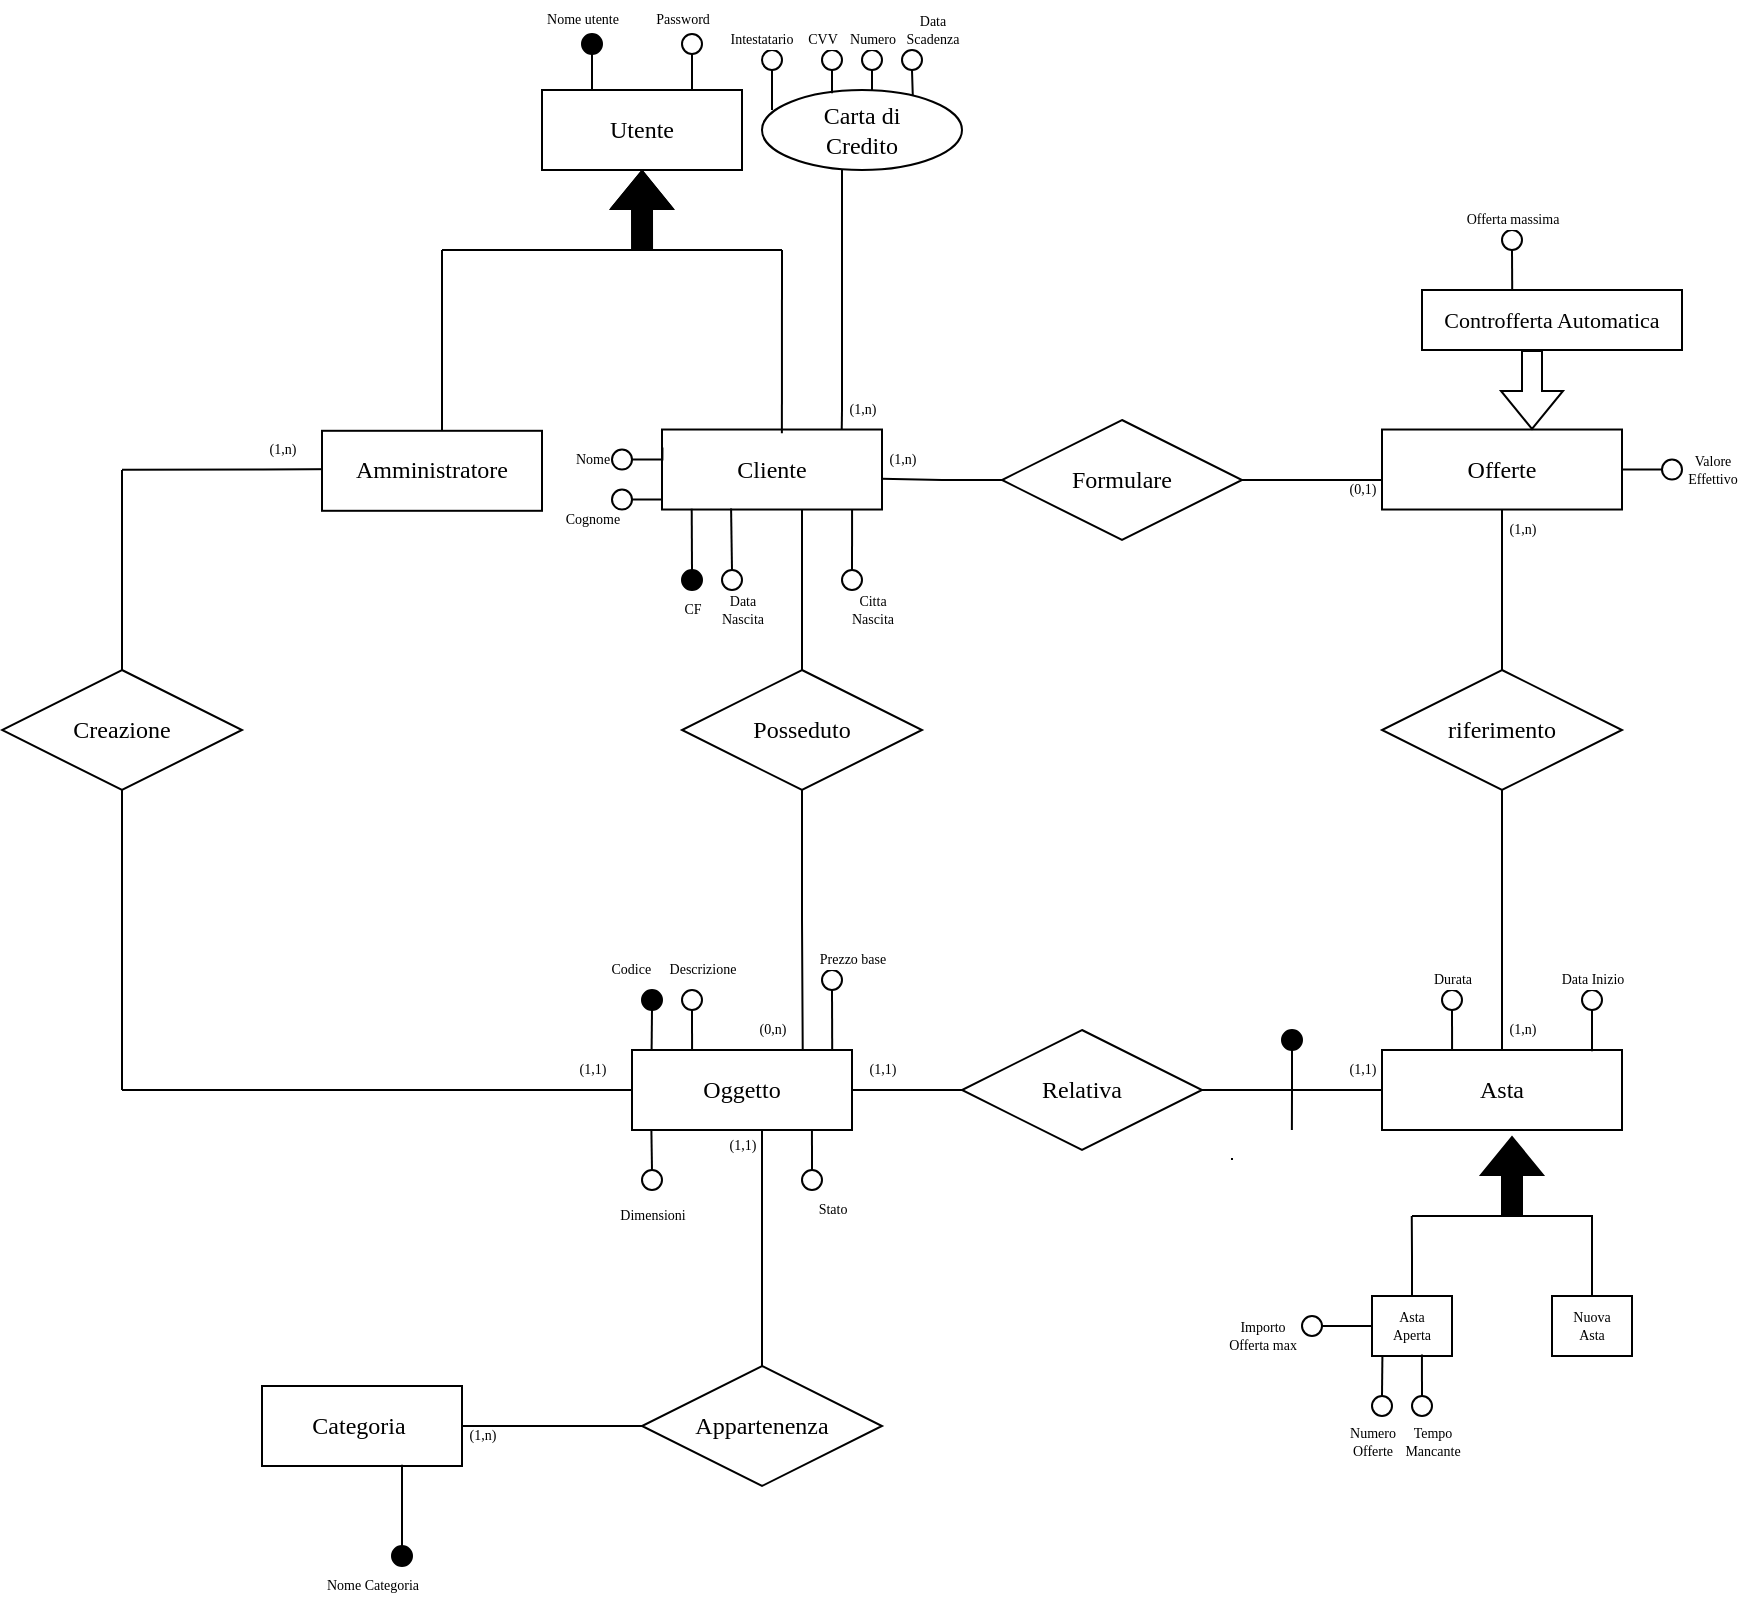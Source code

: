 <mxfile version="27.0.5">
  <diagram name="Pagina-1" id="nsfDxvCUKsriRhA3tgKR">
    <mxGraphModel dx="1215" dy="200" grid="1" gridSize="10" guides="1" tooltips="1" connect="1" arrows="1" fold="1" page="1" pageScale="1" pageWidth="827" pageHeight="1169" math="0" shadow="0">
      <root>
        <mxCell id="0" />
        <mxCell id="1" parent="0" />
        <mxCell id="lGzkBSGwy-ZSneuleJNB-13" value="&lt;font&gt;Cliente&lt;/font&gt;" style="whiteSpace=wrap;html=1;align=center;fontFamily=Times New Roman;" vertex="1" parent="1">
          <mxGeometry x="-490" y="369.76" width="110" height="40" as="geometry" />
        </mxCell>
        <mxCell id="lGzkBSGwy-ZSneuleJNB-26" style="edgeStyle=none;shape=connector;rounded=0;orthogonalLoop=1;jettySize=auto;html=1;strokeColor=default;align=center;verticalAlign=middle;fontFamily=Times New Roman;fontSize=11;fontColor=default;labelBackgroundColor=default;startFill=0;endArrow=none;" edge="1" parent="1">
          <mxGeometry relative="1" as="geometry">
            <mxPoint x="-600" y="280" as="targetPoint" />
            <mxPoint x="-600" y="370" as="sourcePoint" />
          </mxGeometry>
        </mxCell>
        <mxCell id="lGzkBSGwy-ZSneuleJNB-109" style="edgeStyle=orthogonalEdgeStyle;shape=connector;rounded=0;orthogonalLoop=1;jettySize=auto;html=1;exitX=0;exitY=0.5;exitDx=0;exitDy=0;strokeColor=default;align=center;verticalAlign=middle;fontFamily=Times New Roman;fontSize=11;fontColor=default;labelBackgroundColor=default;startFill=0;endArrow=none;" edge="1" parent="1">
          <mxGeometry relative="1" as="geometry">
            <mxPoint x="-760" y="389.92" as="targetPoint" />
            <mxPoint x="-620" y="389.32" as="sourcePoint" />
          </mxGeometry>
        </mxCell>
        <mxCell id="lGzkBSGwy-ZSneuleJNB-14" value="Amministratore" style="whiteSpace=wrap;html=1;align=center;fontFamily=Times New Roman;" vertex="1" parent="1">
          <mxGeometry x="-660" y="370.4" width="110" height="40" as="geometry" />
        </mxCell>
        <mxCell id="lGzkBSGwy-ZSneuleJNB-15" value="&lt;font&gt;Utente&lt;/font&gt;" style="whiteSpace=wrap;html=1;align=center;fontFamily=Times New Roman;" vertex="1" parent="1">
          <mxGeometry x="-550" y="200" width="100" height="40" as="geometry" />
        </mxCell>
        <mxCell id="lGzkBSGwy-ZSneuleJNB-198" style="edgeStyle=orthogonalEdgeStyle;shape=connector;rounded=0;orthogonalLoop=1;jettySize=auto;html=1;exitX=0.5;exitY=1;exitDx=0;exitDy=0;entryX=0.25;entryY=0;entryDx=0;entryDy=0;strokeColor=default;align=center;verticalAlign=middle;fontFamily=Times New Roman;fontSize=11;fontColor=default;labelBackgroundColor=default;startFill=0;endArrow=none;" edge="1" parent="1" source="lGzkBSGwy-ZSneuleJNB-16" target="lGzkBSGwy-ZSneuleJNB-15">
          <mxGeometry relative="1" as="geometry" />
        </mxCell>
        <mxCell id="lGzkBSGwy-ZSneuleJNB-16" value="" style="ellipse;whiteSpace=wrap;html=1;aspect=fixed;fillColor=#000000;fontFamily=Times New Roman;" vertex="1" parent="1">
          <mxGeometry x="-530" y="172" width="10" height="10" as="geometry" />
        </mxCell>
        <mxCell id="lGzkBSGwy-ZSneuleJNB-17" value="&lt;font&gt;Nome utente&lt;/font&gt;" style="text;html=1;align=center;verticalAlign=middle;resizable=0;points=[];autosize=1;strokeColor=none;fillColor=none;fontSize=7;fontFamily=Times New Roman;" vertex="1" parent="1">
          <mxGeometry x="-560" y="155" width="60" height="20" as="geometry" />
        </mxCell>
        <mxCell id="lGzkBSGwy-ZSneuleJNB-21" style="edgeStyle=orthogonalEdgeStyle;shape=connector;rounded=0;orthogonalLoop=1;jettySize=auto;html=1;exitX=0.5;exitY=1;exitDx=0;exitDy=0;entryX=0.75;entryY=0;entryDx=0;entryDy=0;strokeColor=default;align=center;verticalAlign=middle;fontFamily=Times New Roman;fontSize=11;fontColor=default;labelBackgroundColor=default;startFill=0;endArrow=none;" edge="1" parent="1" source="lGzkBSGwy-ZSneuleJNB-18" target="lGzkBSGwy-ZSneuleJNB-15">
          <mxGeometry relative="1" as="geometry" />
        </mxCell>
        <mxCell id="lGzkBSGwy-ZSneuleJNB-18" value="" style="ellipse;whiteSpace=wrap;html=1;aspect=fixed;fontFamily=Times New Roman;" vertex="1" parent="1">
          <mxGeometry x="-480" y="172" width="10" height="10" as="geometry" />
        </mxCell>
        <mxCell id="lGzkBSGwy-ZSneuleJNB-19" value="&lt;font&gt;Password&lt;/font&gt;" style="text;html=1;align=center;verticalAlign=middle;resizable=0;points=[];autosize=1;strokeColor=none;fillColor=none;fontSize=7;fontFamily=Times New Roman;" vertex="1" parent="1">
          <mxGeometry x="-505" y="155" width="50" height="20" as="geometry" />
        </mxCell>
        <mxCell id="lGzkBSGwy-ZSneuleJNB-23" value="" style="shape=flexArrow;endArrow=classic;html=1;rounded=0;strokeColor=default;align=center;verticalAlign=middle;fontFamily=Times New Roman;fontSize=7;fontColor=default;labelBackgroundColor=default;autosize=1;resizable=0;edgeStyle=orthogonalEdgeStyle;fillColor=#000000;" edge="1" parent="1">
          <mxGeometry width="50" height="50" relative="1" as="geometry">
            <mxPoint x="-499.97" y="280" as="sourcePoint" />
            <mxPoint x="-499.97" y="240" as="targetPoint" />
            <Array as="points">
              <mxPoint x="-499.97" y="255" />
              <mxPoint x="-499.97" y="255" />
            </Array>
          </mxGeometry>
        </mxCell>
        <mxCell id="lGzkBSGwy-ZSneuleJNB-27" value="" style="endArrow=none;html=1;rounded=0;strokeColor=default;align=center;verticalAlign=middle;fontFamily=Times New Roman;fontSize=11;fontColor=default;labelBackgroundColor=default;edgeStyle=none;" edge="1" parent="1">
          <mxGeometry width="50" height="50" relative="1" as="geometry">
            <mxPoint x="-560" y="280" as="sourcePoint" />
            <mxPoint x="-440" y="280" as="targetPoint" />
          </mxGeometry>
        </mxCell>
        <mxCell id="lGzkBSGwy-ZSneuleJNB-29" value="" style="endArrow=none;html=1;rounded=0;strokeColor=default;align=center;verticalAlign=middle;fontFamily=Times New Roman;fontSize=11;fontColor=default;labelBackgroundColor=default;edgeStyle=none;" edge="1" parent="1">
          <mxGeometry width="50" height="50" relative="1" as="geometry">
            <mxPoint x="-430" y="280" as="sourcePoint" />
            <mxPoint x="-480" y="280" as="targetPoint" />
          </mxGeometry>
        </mxCell>
        <mxCell id="lGzkBSGwy-ZSneuleJNB-30" value="" style="endArrow=none;html=1;rounded=0;strokeColor=default;align=center;verticalAlign=middle;fontFamily=Times New Roman;fontSize=11;fontColor=default;labelBackgroundColor=default;edgeStyle=none;exitX=0.545;exitY=0.047;exitDx=0;exitDy=0;exitPerimeter=0;" edge="1" parent="1" source="lGzkBSGwy-ZSneuleJNB-13">
          <mxGeometry width="50" height="50" relative="1" as="geometry">
            <mxPoint x="-470" y="340" as="sourcePoint" />
            <mxPoint x="-430" y="280" as="targetPoint" />
          </mxGeometry>
        </mxCell>
        <mxCell id="lGzkBSGwy-ZSneuleJNB-32" value="&lt;font&gt;Carta di&lt;br&gt;Credito&lt;/font&gt;" style="ellipse;whiteSpace=wrap;html=1;align=center;fontFamily=Times New Roman;" vertex="1" parent="1">
          <mxGeometry x="-440" y="200" width="100" height="40" as="geometry" />
        </mxCell>
        <mxCell id="lGzkBSGwy-ZSneuleJNB-33" value="" style="ellipse;whiteSpace=wrap;html=1;aspect=fixed;fontFamily=Times New Roman;" vertex="1" parent="1">
          <mxGeometry x="-440" y="180" width="10" height="10" as="geometry" />
        </mxCell>
        <mxCell id="lGzkBSGwy-ZSneuleJNB-34" value="" style="ellipse;whiteSpace=wrap;html=1;aspect=fixed;fontFamily=Times New Roman;" vertex="1" parent="1">
          <mxGeometry x="-410" y="180" width="10" height="10" as="geometry" />
        </mxCell>
        <mxCell id="lGzkBSGwy-ZSneuleJNB-35" style="edgeStyle=orthogonalEdgeStyle;rounded=0;orthogonalLoop=1;jettySize=auto;html=1;exitX=0.5;exitY=1;exitDx=0;exitDy=0;entryX=0.05;entryY=0.25;entryDx=0;entryDy=0;entryPerimeter=0;endArrow=none;startFill=0;fontFamily=Times New Roman;" edge="1" parent="1" source="lGzkBSGwy-ZSneuleJNB-33" target="lGzkBSGwy-ZSneuleJNB-32">
          <mxGeometry relative="1" as="geometry" />
        </mxCell>
        <mxCell id="lGzkBSGwy-ZSneuleJNB-36" style="edgeStyle=orthogonalEdgeStyle;rounded=0;orthogonalLoop=1;jettySize=auto;html=1;exitX=0.5;exitY=1;exitDx=0;exitDy=0;entryX=0.35;entryY=0.041;entryDx=0;entryDy=0;entryPerimeter=0;endArrow=none;startFill=0;fontFamily=Times New Roman;" edge="1" parent="1" source="lGzkBSGwy-ZSneuleJNB-34" target="lGzkBSGwy-ZSneuleJNB-32">
          <mxGeometry relative="1" as="geometry" />
        </mxCell>
        <mxCell id="lGzkBSGwy-ZSneuleJNB-37" value="" style="ellipse;whiteSpace=wrap;html=1;aspect=fixed;fontFamily=Times New Roman;" vertex="1" parent="1">
          <mxGeometry x="-390" y="180" width="10" height="10" as="geometry" />
        </mxCell>
        <mxCell id="lGzkBSGwy-ZSneuleJNB-38" value="" style="ellipse;whiteSpace=wrap;html=1;aspect=fixed;fontFamily=Times New Roman;" vertex="1" parent="1">
          <mxGeometry x="-370" y="180" width="10" height="10" as="geometry" />
        </mxCell>
        <mxCell id="lGzkBSGwy-ZSneuleJNB-39" style="edgeStyle=orthogonalEdgeStyle;rounded=0;orthogonalLoop=1;jettySize=auto;html=1;exitX=0.5;exitY=1;exitDx=0;exitDy=0;entryX=0.55;entryY=0.003;entryDx=0;entryDy=0;entryPerimeter=0;endArrow=none;startFill=0;fontFamily=Times New Roman;" edge="1" parent="1" source="lGzkBSGwy-ZSneuleJNB-37" target="lGzkBSGwy-ZSneuleJNB-32">
          <mxGeometry relative="1" as="geometry" />
        </mxCell>
        <mxCell id="lGzkBSGwy-ZSneuleJNB-40" style="edgeStyle=orthogonalEdgeStyle;shape=connector;rounded=0;orthogonalLoop=1;jettySize=auto;html=1;exitX=0.5;exitY=1;exitDx=0;exitDy=0;entryX=0.754;entryY=0.07;entryDx=0;entryDy=0;entryPerimeter=0;strokeColor=default;align=center;verticalAlign=middle;fontFamily=Times New Roman;fontSize=11;fontColor=default;labelBackgroundColor=default;startFill=0;endArrow=none;" edge="1" parent="1" source="lGzkBSGwy-ZSneuleJNB-38" target="lGzkBSGwy-ZSneuleJNB-32">
          <mxGeometry relative="1" as="geometry" />
        </mxCell>
        <mxCell id="lGzkBSGwy-ZSneuleJNB-41" value="&lt;font&gt;Intestatario&lt;/font&gt;" style="text;html=1;align=center;verticalAlign=middle;whiteSpace=wrap;rounded=0;fontFamily=Times New Roman;fontSize=7;fontColor=default;labelBackgroundColor=default;" vertex="1" parent="1">
          <mxGeometry x="-470" y="160" width="60" height="30" as="geometry" />
        </mxCell>
        <mxCell id="lGzkBSGwy-ZSneuleJNB-42" value="&lt;font&gt;CVV&lt;/font&gt;" style="text;html=1;align=center;verticalAlign=middle;resizable=0;points=[];autosize=1;strokeColor=none;fillColor=none;fontFamily=Times New Roman;fontSize=7;fontColor=default;labelBackgroundColor=default;" vertex="1" parent="1">
          <mxGeometry x="-430" y="165" width="40" height="20" as="geometry" />
        </mxCell>
        <mxCell id="lGzkBSGwy-ZSneuleJNB-43" value="&lt;font&gt;Numero&lt;/font&gt;" style="text;html=1;align=center;verticalAlign=middle;resizable=0;points=[];autosize=1;strokeColor=none;fillColor=none;fontFamily=Times New Roman;fontSize=7;fontColor=default;labelBackgroundColor=default;" vertex="1" parent="1">
          <mxGeometry x="-410" y="165" width="50" height="20" as="geometry" />
        </mxCell>
        <mxCell id="lGzkBSGwy-ZSneuleJNB-44" value="&lt;font&gt;Data&lt;br&gt;Scadenza&lt;/font&gt;" style="text;html=1;align=center;verticalAlign=middle;resizable=0;points=[];autosize=1;strokeColor=none;fillColor=none;fontFamily=Times New Roman;fontSize=7;fontColor=default;labelBackgroundColor=default;" vertex="1" parent="1">
          <mxGeometry x="-380" y="155" width="50" height="30" as="geometry" />
        </mxCell>
        <mxCell id="lGzkBSGwy-ZSneuleJNB-45" value="" style="endArrow=none;html=1;rounded=0;strokeColor=default;align=center;verticalAlign=middle;fontFamily=Times New Roman;fontSize=11;fontColor=default;labelBackgroundColor=default;edgeStyle=orthogonalEdgeStyle;" edge="1" parent="1">
          <mxGeometry width="50" height="50" relative="1" as="geometry">
            <mxPoint x="-400" y="360" as="sourcePoint" />
            <mxPoint x="-400" y="320" as="targetPoint" />
          </mxGeometry>
        </mxCell>
        <mxCell id="lGzkBSGwy-ZSneuleJNB-49" value="&lt;font&gt;(1,n)&lt;/font&gt;" style="text;html=1;align=center;verticalAlign=middle;resizable=0;points=[];autosize=1;strokeColor=none;fillColor=none;fontFamily=Times New Roman;fontSize=7;fontColor=default;labelBackgroundColor=default;" vertex="1" parent="1">
          <mxGeometry x="-410" y="349.76" width="40" height="20" as="geometry" />
        </mxCell>
        <mxCell id="lGzkBSGwy-ZSneuleJNB-50" value="" style="ellipse;whiteSpace=wrap;html=1;aspect=fixed;fontFamily=Times New Roman;" vertex="1" parent="1">
          <mxGeometry x="-400" y="440" width="10" height="10" as="geometry" />
        </mxCell>
        <mxCell id="lGzkBSGwy-ZSneuleJNB-57" value="" style="ellipse;whiteSpace=wrap;html=1;aspect=fixed;fontFamily=Times New Roman;" vertex="1" parent="1">
          <mxGeometry x="-70" y="270" width="10" height="10" as="geometry" />
        </mxCell>
        <mxCell id="lGzkBSGwy-ZSneuleJNB-59" value="" style="ellipse;whiteSpace=wrap;html=1;aspect=fixed;fontFamily=Times New Roman;" vertex="1" parent="1">
          <mxGeometry x="-460" y="440" width="10" height="10" as="geometry" />
        </mxCell>
        <mxCell id="lGzkBSGwy-ZSneuleJNB-60" value="" style="ellipse;whiteSpace=wrap;html=1;aspect=fixed;fillColor=#000000;fontFamily=Times New Roman;" vertex="1" parent="1">
          <mxGeometry x="-480" y="440" width="10" height="10" as="geometry" />
        </mxCell>
        <mxCell id="lGzkBSGwy-ZSneuleJNB-64" style="edgeStyle=orthogonalEdgeStyle;shape=connector;rounded=0;orthogonalLoop=1;jettySize=auto;html=1;exitX=0.5;exitY=0;exitDx=0;exitDy=0;entryX=0.135;entryY=0.99;entryDx=0;entryDy=0;entryPerimeter=0;strokeColor=default;align=center;verticalAlign=middle;fontFamily=Times New Roman;fontSize=7;fontColor=default;labelBackgroundColor=default;autosize=1;resizable=0;startFill=0;endArrow=none;" edge="1" parent="1" source="lGzkBSGwy-ZSneuleJNB-60" target="lGzkBSGwy-ZSneuleJNB-13">
          <mxGeometry relative="1" as="geometry" />
        </mxCell>
        <mxCell id="lGzkBSGwy-ZSneuleJNB-65" value="&lt;font&gt;CF&lt;/font&gt;" style="text;html=1;align=center;verticalAlign=middle;resizable=0;points=[];autosize=1;strokeColor=none;fillColor=none;fontFamily=Times New Roman;fontSize=7;fontColor=default;labelBackgroundColor=default;" vertex="1" parent="1">
          <mxGeometry x="-490" y="450" width="30" height="20" as="geometry" />
        </mxCell>
        <mxCell id="lGzkBSGwy-ZSneuleJNB-67" style="edgeStyle=orthogonalEdgeStyle;shape=connector;rounded=0;orthogonalLoop=1;jettySize=auto;html=1;exitX=0.5;exitY=0;exitDx=0;exitDy=0;entryX=0.314;entryY=0.988;entryDx=0;entryDy=0;entryPerimeter=0;strokeColor=default;align=center;verticalAlign=middle;fontFamily=Times New Roman;fontSize=7;fontColor=default;labelBackgroundColor=default;autosize=1;resizable=0;startFill=0;endArrow=none;" edge="1" parent="1" source="lGzkBSGwy-ZSneuleJNB-59" target="lGzkBSGwy-ZSneuleJNB-13">
          <mxGeometry relative="1" as="geometry" />
        </mxCell>
        <mxCell id="lGzkBSGwy-ZSneuleJNB-68" value="&lt;font&gt;Data&lt;br&gt;Nascita&lt;/font&gt;" style="text;html=1;align=center;verticalAlign=middle;resizable=0;points=[];autosize=1;strokeColor=none;fillColor=none;fontFamily=Times New Roman;fontSize=7;fontColor=default;labelBackgroundColor=default;" vertex="1" parent="1">
          <mxGeometry x="-470" y="445" width="40" height="30" as="geometry" />
        </mxCell>
        <mxCell id="lGzkBSGwy-ZSneuleJNB-70" value="&lt;font&gt;Citta&lt;br&gt;Nascita&lt;/font&gt;" style="text;html=1;align=center;verticalAlign=middle;resizable=0;points=[];autosize=1;strokeColor=none;fillColor=none;fontFamily=Times New Roman;fontSize=7;fontColor=default;labelBackgroundColor=default;" vertex="1" parent="1">
          <mxGeometry x="-405" y="445" width="40" height="30" as="geometry" />
        </mxCell>
        <mxCell id="lGzkBSGwy-ZSneuleJNB-73" value="Nome" style="text;html=1;align=center;verticalAlign=middle;resizable=0;points=[];autosize=1;strokeColor=none;fillColor=none;fontFamily=Times New Roman;fontSize=7;fontColor=default;labelBackgroundColor=default;" vertex="1" parent="1">
          <mxGeometry x="-545" y="375.4" width="40" height="20" as="geometry" />
        </mxCell>
        <mxCell id="lGzkBSGwy-ZSneuleJNB-81" style="edgeStyle=orthogonalEdgeStyle;shape=connector;rounded=0;orthogonalLoop=1;jettySize=auto;html=1;exitX=1;exitY=0.5;exitDx=0;exitDy=0;entryX=0;entryY=0.75;entryDx=0;entryDy=0;strokeColor=default;align=center;verticalAlign=middle;fontFamily=Times New Roman;fontSize=11;fontColor=default;labelBackgroundColor=default;startFill=0;endArrow=none;" edge="1" parent="1" source="lGzkBSGwy-ZSneuleJNB-74" target="lGzkBSGwy-ZSneuleJNB-13">
          <mxGeometry relative="1" as="geometry" />
        </mxCell>
        <mxCell id="lGzkBSGwy-ZSneuleJNB-74" value="" style="ellipse;whiteSpace=wrap;html=1;aspect=fixed;fontFamily=Times New Roman;" vertex="1" parent="1">
          <mxGeometry x="-515" y="399.76" width="10" height="10" as="geometry" />
        </mxCell>
        <mxCell id="lGzkBSGwy-ZSneuleJNB-76" value="Cognome" style="text;html=1;align=center;verticalAlign=middle;resizable=0;points=[];autosize=1;strokeColor=none;fillColor=none;fontFamily=Times New Roman;fontSize=7;fontColor=default;labelBackgroundColor=default;" vertex="1" parent="1">
          <mxGeometry x="-550" y="405" width="50" height="20" as="geometry" />
        </mxCell>
        <mxCell id="lGzkBSGwy-ZSneuleJNB-80" style="edgeStyle=orthogonalEdgeStyle;shape=connector;rounded=0;orthogonalLoop=1;jettySize=auto;html=1;exitX=0.5;exitY=0;exitDx=0;exitDy=0;entryX=0.864;entryY=1.002;entryDx=0;entryDy=0;entryPerimeter=0;strokeColor=default;align=center;verticalAlign=middle;fontFamily=Times New Roman;fontSize=11;fontColor=default;labelBackgroundColor=default;startFill=0;endArrow=none;" edge="1" parent="1" source="lGzkBSGwy-ZSneuleJNB-50" target="lGzkBSGwy-ZSneuleJNB-13">
          <mxGeometry relative="1" as="geometry" />
        </mxCell>
        <mxCell id="lGzkBSGwy-ZSneuleJNB-82" value="" style="ellipse;whiteSpace=wrap;html=1;aspect=fixed;fontFamily=Times New Roman;" vertex="1" parent="1">
          <mxGeometry x="-515" y="379.76" width="10" height="10" as="geometry" />
        </mxCell>
        <mxCell id="lGzkBSGwy-ZSneuleJNB-83" style="edgeStyle=orthogonalEdgeStyle;shape=connector;rounded=0;orthogonalLoop=1;jettySize=auto;html=1;exitX=1;exitY=0.5;exitDx=0;exitDy=0;entryX=0.002;entryY=0.224;entryDx=0;entryDy=0;entryPerimeter=0;strokeColor=default;align=center;verticalAlign=middle;fontFamily=Times New Roman;fontSize=11;fontColor=default;labelBackgroundColor=default;startFill=0;endArrow=none;" edge="1" parent="1" source="lGzkBSGwy-ZSneuleJNB-82" target="lGzkBSGwy-ZSneuleJNB-13">
          <mxGeometry relative="1" as="geometry" />
        </mxCell>
        <mxCell id="lGzkBSGwy-ZSneuleJNB-84" value="&lt;font style=&quot;&quot;&gt;Formulare&lt;/font&gt;" style="shape=rhombus;perimeter=rhombusPerimeter;whiteSpace=wrap;html=1;align=center;fontFamily=Times New Roman;" vertex="1" parent="1">
          <mxGeometry x="-320" y="365" width="120" height="60" as="geometry" />
        </mxCell>
        <mxCell id="lGzkBSGwy-ZSneuleJNB-86" style="edgeStyle=orthogonalEdgeStyle;shape=connector;rounded=0;orthogonalLoop=1;jettySize=auto;html=1;exitX=0;exitY=0.5;exitDx=0;exitDy=0;entryX=0.998;entryY=0.615;entryDx=0;entryDy=0;entryPerimeter=0;strokeColor=default;align=center;verticalAlign=middle;fontFamily=Times New Roman;fontSize=11;fontColor=default;labelBackgroundColor=default;startFill=0;endArrow=none;" edge="1" parent="1" source="lGzkBSGwy-ZSneuleJNB-84" target="lGzkBSGwy-ZSneuleJNB-13">
          <mxGeometry relative="1" as="geometry" />
        </mxCell>
        <mxCell id="lGzkBSGwy-ZSneuleJNB-112" style="edgeStyle=orthogonalEdgeStyle;shape=connector;rounded=0;orthogonalLoop=1;jettySize=auto;html=1;exitX=0.5;exitY=1;exitDx=0;exitDy=0;entryX=0.5;entryY=0;entryDx=0;entryDy=0;strokeColor=default;align=center;verticalAlign=middle;fontFamily=Times New Roman;fontSize=11;fontColor=default;labelBackgroundColor=default;startFill=0;endArrow=none;" edge="1" parent="1" source="lGzkBSGwy-ZSneuleJNB-88" target="lGzkBSGwy-ZSneuleJNB-111">
          <mxGeometry relative="1" as="geometry" />
        </mxCell>
        <mxCell id="lGzkBSGwy-ZSneuleJNB-88" value="&lt;font&gt;Offerte&lt;/font&gt;" style="whiteSpace=wrap;html=1;align=center;fontFamily=Times New Roman;" vertex="1" parent="1">
          <mxGeometry x="-130" y="369.76" width="120" height="40" as="geometry" />
        </mxCell>
        <mxCell id="lGzkBSGwy-ZSneuleJNB-268" style="edgeStyle=orthogonalEdgeStyle;shape=connector;rounded=0;orthogonalLoop=1;jettySize=auto;html=1;exitX=0;exitY=0.5;exitDx=0;exitDy=0;entryX=1;entryY=0.5;entryDx=0;entryDy=0;strokeColor=default;align=center;verticalAlign=middle;fontFamily=Helvetica;fontSize=11;fontColor=default;labelBackgroundColor=default;startFill=0;endArrow=none;" edge="1" parent="1" source="lGzkBSGwy-ZSneuleJNB-90" target="lGzkBSGwy-ZSneuleJNB-88">
          <mxGeometry relative="1" as="geometry" />
        </mxCell>
        <mxCell id="lGzkBSGwy-ZSneuleJNB-90" value="" style="ellipse;whiteSpace=wrap;html=1;aspect=fixed;fontFamily=Times New Roman;" vertex="1" parent="1">
          <mxGeometry x="10" y="384.76" width="10" height="10" as="geometry" />
        </mxCell>
        <mxCell id="lGzkBSGwy-ZSneuleJNB-97" value="&lt;font&gt;Valore&lt;br&gt;Effettivo&lt;/font&gt;" style="text;html=1;align=center;verticalAlign=middle;resizable=0;points=[];autosize=1;strokeColor=none;fillColor=none;fontFamily=Times New Roman;fontSize=7;fontColor=default;labelBackgroundColor=default;" vertex="1" parent="1">
          <mxGeometry x="10" y="374.76" width="50" height="30" as="geometry" />
        </mxCell>
        <mxCell id="lGzkBSGwy-ZSneuleJNB-106" value="" style="ellipse;whiteSpace=wrap;html=1;aspect=fixed;fontFamily=Times New Roman;" vertex="1" parent="1">
          <mxGeometry x="-100" y="650" width="10" height="10" as="geometry" />
        </mxCell>
        <mxCell id="lGzkBSGwy-ZSneuleJNB-209" style="edgeStyle=orthogonalEdgeStyle;shape=connector;rounded=0;orthogonalLoop=1;jettySize=auto;html=1;exitX=0.5;exitY=1;exitDx=0;exitDy=0;strokeColor=default;align=center;verticalAlign=middle;fontFamily=Times New Roman;fontSize=11;fontColor=default;labelBackgroundColor=default;startFill=0;endArrow=none;" edge="1" parent="1" source="lGzkBSGwy-ZSneuleJNB-108">
          <mxGeometry relative="1" as="geometry">
            <mxPoint x="-760" y="700" as="targetPoint" />
          </mxGeometry>
        </mxCell>
        <mxCell id="lGzkBSGwy-ZSneuleJNB-108" value="Creazione" style="shape=rhombus;perimeter=rhombusPerimeter;whiteSpace=wrap;html=1;align=center;fontFamily=Times New Roman;" vertex="1" parent="1">
          <mxGeometry x="-820" y="490" width="120" height="60" as="geometry" />
        </mxCell>
        <mxCell id="lGzkBSGwy-ZSneuleJNB-110" value="" style="endArrow=none;html=1;rounded=0;strokeColor=default;align=center;verticalAlign=middle;fontFamily=Times New Roman;fontSize=11;fontColor=default;labelBackgroundColor=default;edgeStyle=orthogonalEdgeStyle;exitX=0.5;exitY=0;exitDx=0;exitDy=0;" edge="1" parent="1" source="lGzkBSGwy-ZSneuleJNB-108">
          <mxGeometry width="50" height="50" relative="1" as="geometry">
            <mxPoint x="-760" y="410" as="sourcePoint" />
            <mxPoint x="-760" y="390" as="targetPoint" />
          </mxGeometry>
        </mxCell>
        <mxCell id="lGzkBSGwy-ZSneuleJNB-148" style="edgeStyle=orthogonalEdgeStyle;shape=connector;rounded=0;orthogonalLoop=1;jettySize=auto;html=1;exitX=0.5;exitY=1;exitDx=0;exitDy=0;entryX=0.5;entryY=0;entryDx=0;entryDy=0;strokeColor=default;align=center;verticalAlign=middle;fontFamily=Times New Roman;fontSize=11;fontColor=default;labelBackgroundColor=default;startFill=0;endArrow=none;" edge="1" parent="1" source="lGzkBSGwy-ZSneuleJNB-111" target="lGzkBSGwy-ZSneuleJNB-113">
          <mxGeometry relative="1" as="geometry" />
        </mxCell>
        <mxCell id="lGzkBSGwy-ZSneuleJNB-111" value="&lt;font&gt;riferimento&lt;/font&gt;" style="shape=rhombus;perimeter=rhombusPerimeter;whiteSpace=wrap;html=1;align=center;fontFamily=Times New Roman;" vertex="1" parent="1">
          <mxGeometry x="-130" y="490" width="120" height="60" as="geometry" />
        </mxCell>
        <mxCell id="lGzkBSGwy-ZSneuleJNB-113" value="&lt;font&gt;Asta&lt;/font&gt;" style="whiteSpace=wrap;html=1;align=center;fontFamily=Times New Roman;" vertex="1" parent="1">
          <mxGeometry x="-130" y="680" width="120" height="40" as="geometry" />
        </mxCell>
        <mxCell id="lGzkBSGwy-ZSneuleJNB-129" value="&lt;font&gt;Importo&lt;/font&gt;&lt;div&gt;&lt;font&gt;Offerta max&lt;/font&gt;&lt;/div&gt;" style="text;html=1;align=center;verticalAlign=middle;resizable=0;points=[];autosize=1;strokeColor=none;fillColor=none;fontFamily=Times New Roman;fontSize=7;fontColor=default;labelBackgroundColor=default;" vertex="1" parent="1">
          <mxGeometry x="-220" y="808" width="60" height="30" as="geometry" />
        </mxCell>
        <mxCell id="lGzkBSGwy-ZSneuleJNB-131" value="" style="ellipse;whiteSpace=wrap;html=1;aspect=fixed;fontFamily=Times New Roman;" vertex="1" parent="1">
          <mxGeometry x="-135" y="853" width="10" height="10" as="geometry" />
        </mxCell>
        <mxCell id="lGzkBSGwy-ZSneuleJNB-132" value="" style="ellipse;whiteSpace=wrap;html=1;aspect=fixed;fontFamily=Times New Roman;" vertex="1" parent="1">
          <mxGeometry x="-115" y="853" width="10" height="10" as="geometry" />
        </mxCell>
        <mxCell id="lGzkBSGwy-ZSneuleJNB-133" style="edgeStyle=orthogonalEdgeStyle;shape=connector;rounded=0;orthogonalLoop=1;jettySize=auto;html=1;exitX=1;exitY=0.5;exitDx=0;exitDy=0;entryX=0;entryY=0.5;entryDx=0;entryDy=0;strokeColor=default;align=center;verticalAlign=middle;fontFamily=Times New Roman;fontSize=7;fontColor=default;labelBackgroundColor=default;autosize=1;resizable=0;startFill=0;endArrow=none;" edge="1" source="lGzkBSGwy-ZSneuleJNB-134" target="lGzkBSGwy-ZSneuleJNB-137" parent="1">
          <mxGeometry relative="1" as="geometry" />
        </mxCell>
        <mxCell id="lGzkBSGwy-ZSneuleJNB-134" value="" style="ellipse;whiteSpace=wrap;html=1;aspect=fixed;fontFamily=Times New Roman;" vertex="1" parent="1">
          <mxGeometry x="-170" y="813" width="10" height="10" as="geometry" />
        </mxCell>
        <mxCell id="lGzkBSGwy-ZSneuleJNB-135" value="" style="shape=flexArrow;endArrow=classic;html=1;rounded=0;strokeColor=default;align=center;verticalAlign=middle;fontFamily=Times New Roman;fontSize=7;fontColor=default;labelBackgroundColor=default;autosize=1;resizable=0;edgeStyle=orthogonalEdgeStyle;fillColor=#000000;" edge="1" parent="1">
          <mxGeometry width="50" height="50" relative="1" as="geometry">
            <mxPoint x="-65" y="763" as="sourcePoint" />
            <mxPoint x="-65" y="723" as="targetPoint" />
          </mxGeometry>
        </mxCell>
        <mxCell id="lGzkBSGwy-ZSneuleJNB-136" style="edgeStyle=orthogonalEdgeStyle;shape=connector;rounded=0;orthogonalLoop=1;jettySize=auto;html=1;exitX=0.5;exitY=0;exitDx=0;exitDy=0;strokeColor=default;align=center;verticalAlign=middle;fontFamily=Times New Roman;fontSize=7;fontColor=default;labelBackgroundColor=default;autosize=1;resizable=0;startFill=0;endArrow=none;" edge="1" source="lGzkBSGwy-ZSneuleJNB-137" parent="1">
          <mxGeometry relative="1" as="geometry">
            <mxPoint x="-115.118" y="763" as="targetPoint" />
          </mxGeometry>
        </mxCell>
        <mxCell id="lGzkBSGwy-ZSneuleJNB-137" value="&lt;font&gt;Asta&lt;/font&gt;&lt;div&gt;&lt;font&gt;Aperta&lt;/font&gt;&lt;/div&gt;" style="whiteSpace=wrap;html=1;align=center;verticalAlign=middle;fontFamily=Times New Roman;fontSize=7;fontColor=default;labelBackgroundColor=default;autosize=1;resizable=0;fillColor=none;gradientColor=none;" vertex="1" parent="1">
          <mxGeometry x="-135" y="803" width="40" height="30" as="geometry" />
        </mxCell>
        <mxCell id="lGzkBSGwy-ZSneuleJNB-138" value="" style="line;strokeWidth=1;rotatable=0;dashed=0;labelPosition=right;align=left;verticalAlign=middle;spacingTop=0;spacingLeft=6;points=[];portConstraint=eastwest;fontFamily=Times New Roman;fontSize=7;fontColor=default;labelBackgroundColor=default;autosize=1;resizable=0;fillColor=none;gradientColor=none;" vertex="1" parent="1">
          <mxGeometry x="-115" y="743" width="50" height="40" as="geometry" />
        </mxCell>
        <mxCell id="lGzkBSGwy-ZSneuleJNB-139" value="&lt;font&gt;Nuova&lt;/font&gt;&lt;div&gt;&lt;font&gt;Asta&lt;/font&gt;&lt;/div&gt;" style="whiteSpace=wrap;html=1;align=center;verticalAlign=middle;fontFamily=Times New Roman;fontSize=7;fontColor=default;labelBackgroundColor=default;autosize=1;resizable=0;fillColor=none;gradientColor=none;" vertex="1" parent="1">
          <mxGeometry x="-45" y="803" width="40" height="30" as="geometry" />
        </mxCell>
        <mxCell id="lGzkBSGwy-ZSneuleJNB-140" style="edgeStyle=orthogonalEdgeStyle;shape=connector;rounded=0;orthogonalLoop=1;jettySize=auto;html=1;exitX=0.5;exitY=0;exitDx=0;exitDy=0;entryX=1;entryY=0.5;entryDx=0;entryDy=0;entryPerimeter=0;strokeColor=default;align=center;verticalAlign=middle;fontFamily=Times New Roman;fontSize=7;fontColor=default;labelBackgroundColor=default;autosize=1;resizable=0;startFill=0;endArrow=none;" edge="1" source="lGzkBSGwy-ZSneuleJNB-139" target="lGzkBSGwy-ZSneuleJNB-138" parent="1">
          <mxGeometry relative="1" as="geometry" />
        </mxCell>
        <mxCell id="lGzkBSGwy-ZSneuleJNB-141" value="&lt;font&gt;Numero&lt;br&gt;Offerte&lt;/font&gt;" style="text;html=1;align=center;verticalAlign=middle;resizable=0;points=[];autosize=1;strokeColor=none;fillColor=none;fontFamily=Times New Roman;fontSize=7;fontColor=default;labelBackgroundColor=default;" vertex="1" parent="1">
          <mxGeometry x="-160" y="861" width="50" height="30" as="geometry" />
        </mxCell>
        <mxCell id="lGzkBSGwy-ZSneuleJNB-142" style="edgeStyle=orthogonalEdgeStyle;shape=connector;rounded=0;orthogonalLoop=1;jettySize=auto;html=1;exitX=0.5;exitY=0;exitDx=0;exitDy=0;entryX=0.13;entryY=0.996;entryDx=0;entryDy=0;entryPerimeter=0;strokeColor=default;align=center;verticalAlign=middle;fontFamily=Times New Roman;fontSize=7;fontColor=default;labelBackgroundColor=default;autosize=1;resizable=0;startFill=0;endArrow=none;" edge="1" source="lGzkBSGwy-ZSneuleJNB-131" target="lGzkBSGwy-ZSneuleJNB-137" parent="1">
          <mxGeometry relative="1" as="geometry" />
        </mxCell>
        <mxCell id="lGzkBSGwy-ZSneuleJNB-143" style="edgeStyle=orthogonalEdgeStyle;shape=connector;rounded=0;orthogonalLoop=1;jettySize=auto;html=1;exitX=0.5;exitY=0;exitDx=0;exitDy=0;entryX=0.624;entryY=0.977;entryDx=0;entryDy=0;entryPerimeter=0;strokeColor=default;align=center;verticalAlign=middle;fontFamily=Times New Roman;fontSize=7;fontColor=default;labelBackgroundColor=default;autosize=1;resizable=0;startFill=0;endArrow=none;" edge="1" source="lGzkBSGwy-ZSneuleJNB-132" target="lGzkBSGwy-ZSneuleJNB-137" parent="1">
          <mxGeometry relative="1" as="geometry" />
        </mxCell>
        <mxCell id="lGzkBSGwy-ZSneuleJNB-144" value="&lt;font&gt;Tempo&lt;/font&gt;&lt;div&gt;&lt;font&gt;Mancante&lt;/font&gt;&lt;/div&gt;" style="text;html=1;align=center;verticalAlign=middle;resizable=0;points=[];autosize=1;strokeColor=none;fillColor=none;fontFamily=Times New Roman;fontSize=7;fontColor=default;labelBackgroundColor=default;" vertex="1" parent="1">
          <mxGeometry x="-130" y="861" width="50" height="30" as="geometry" />
        </mxCell>
        <mxCell id="lGzkBSGwy-ZSneuleJNB-149" style="edgeStyle=orthogonalEdgeStyle;rounded=0;orthogonalLoop=1;jettySize=auto;html=1;exitX=0;exitY=0.5;exitDx=0;exitDy=0;endArrow=none;startFill=0;fontFamily=Times New Roman;" edge="1" source="lGzkBSGwy-ZSneuleJNB-157" target="lGzkBSGwy-ZSneuleJNB-158" parent="1">
          <mxGeometry relative="1" as="geometry" />
        </mxCell>
        <mxCell id="lGzkBSGwy-ZSneuleJNB-150" style="edgeStyle=orthogonalEdgeStyle;shape=connector;rounded=0;orthogonalLoop=1;jettySize=auto;html=1;exitX=0.5;exitY=1;exitDx=0;exitDy=0;entryX=0.089;entryY=0.032;entryDx=0;entryDy=0;entryPerimeter=0;strokeColor=default;align=center;verticalAlign=middle;fontFamily=Times New Roman;fontSize=7;fontColor=default;labelBackgroundColor=default;autosize=1;resizable=0;startFill=0;endArrow=none;" edge="1" source="lGzkBSGwy-ZSneuleJNB-159" target="lGzkBSGwy-ZSneuleJNB-158" parent="1">
          <mxGeometry relative="1" as="geometry" />
        </mxCell>
        <mxCell id="lGzkBSGwy-ZSneuleJNB-151" style="edgeStyle=orthogonalEdgeStyle;shape=connector;rounded=0;orthogonalLoop=1;jettySize=auto;html=1;exitX=0.5;exitY=1;exitDx=0;exitDy=0;entryX=0.273;entryY=0.015;entryDx=0;entryDy=0;entryPerimeter=0;strokeColor=default;align=center;verticalAlign=middle;fontFamily=Times New Roman;fontSize=7;fontColor=default;labelBackgroundColor=default;autosize=1;resizable=0;startFill=0;endArrow=none;" edge="1" source="lGzkBSGwy-ZSneuleJNB-160" target="lGzkBSGwy-ZSneuleJNB-158" parent="1">
          <mxGeometry relative="1" as="geometry" />
        </mxCell>
        <mxCell id="lGzkBSGwy-ZSneuleJNB-152" style="edgeStyle=orthogonalEdgeStyle;shape=connector;rounded=0;orthogonalLoop=1;jettySize=auto;html=1;exitX=0.5;exitY=1;exitDx=0;exitDy=0;entryX=0.91;entryY=0.003;entryDx=0;entryDy=0;entryPerimeter=0;strokeColor=default;align=center;verticalAlign=middle;fontFamily=Times New Roman;fontSize=7;fontColor=default;labelBackgroundColor=default;autosize=1;resizable=0;startFill=0;endArrow=none;" edge="1" source="lGzkBSGwy-ZSneuleJNB-162" target="lGzkBSGwy-ZSneuleJNB-158" parent="1">
          <mxGeometry relative="1" as="geometry" />
        </mxCell>
        <mxCell id="lGzkBSGwy-ZSneuleJNB-153" style="edgeStyle=orthogonalEdgeStyle;shape=connector;rounded=0;orthogonalLoop=1;jettySize=auto;html=1;exitX=0.5;exitY=0;exitDx=0;exitDy=0;entryX=0.818;entryY=1.009;entryDx=0;entryDy=0;entryPerimeter=0;strokeColor=default;align=center;verticalAlign=middle;fontFamily=Times New Roman;fontSize=7;fontColor=default;labelBackgroundColor=default;autosize=1;resizable=0;startFill=0;endArrow=none;" edge="1" source="lGzkBSGwy-ZSneuleJNB-161" target="lGzkBSGwy-ZSneuleJNB-158" parent="1">
          <mxGeometry relative="1" as="geometry" />
        </mxCell>
        <mxCell id="lGzkBSGwy-ZSneuleJNB-156" style="edgeStyle=orthogonalEdgeStyle;rounded=0;orthogonalLoop=1;jettySize=auto;html=1;exitX=0.5;exitY=0;exitDx=0;exitDy=0;entryX=0.088;entryY=0.98;entryDx=0;entryDy=0;entryPerimeter=0;endArrow=none;startFill=0;fontFamily=Times New Roman;" edge="1" source="lGzkBSGwy-ZSneuleJNB-163" target="lGzkBSGwy-ZSneuleJNB-158" parent="1">
          <mxGeometry relative="1" as="geometry" />
        </mxCell>
        <mxCell id="lGzkBSGwy-ZSneuleJNB-195" style="edgeStyle=orthogonalEdgeStyle;shape=connector;rounded=0;orthogonalLoop=1;jettySize=auto;html=1;exitX=1;exitY=0.5;exitDx=0;exitDy=0;entryX=0;entryY=0.5;entryDx=0;entryDy=0;strokeColor=default;align=center;verticalAlign=middle;fontFamily=Times New Roman;fontSize=11;fontColor=default;labelBackgroundColor=default;startFill=0;endArrow=none;" edge="1" parent="1" source="lGzkBSGwy-ZSneuleJNB-157" target="lGzkBSGwy-ZSneuleJNB-113">
          <mxGeometry relative="1" as="geometry" />
        </mxCell>
        <mxCell id="lGzkBSGwy-ZSneuleJNB-157" value="Relativa" style="shape=rhombus;perimeter=rhombusPerimeter;whiteSpace=wrap;html=1;align=center;fontColor=#000000;fontFamily=Times New Roman;" vertex="1" parent="1">
          <mxGeometry x="-340" y="670" width="120" height="60" as="geometry" />
        </mxCell>
        <mxCell id="lGzkBSGwy-ZSneuleJNB-210" style="edgeStyle=orthogonalEdgeStyle;shape=connector;rounded=0;orthogonalLoop=1;jettySize=auto;html=1;exitX=0;exitY=0.5;exitDx=0;exitDy=0;strokeColor=default;align=center;verticalAlign=middle;fontFamily=Times New Roman;fontSize=11;fontColor=default;labelBackgroundColor=default;startFill=0;endArrow=none;" edge="1" parent="1" source="lGzkBSGwy-ZSneuleJNB-158">
          <mxGeometry relative="1" as="geometry">
            <mxPoint x="-760" y="699.952" as="targetPoint" />
          </mxGeometry>
        </mxCell>
        <mxCell id="lGzkBSGwy-ZSneuleJNB-158" value="Oggetto" style="whiteSpace=wrap;html=1;align=center;fontFamily=Times New Roman;" vertex="1" parent="1">
          <mxGeometry x="-505" y="680" width="110" height="40" as="geometry" />
        </mxCell>
        <mxCell id="lGzkBSGwy-ZSneuleJNB-159" value="" style="ellipse;whiteSpace=wrap;html=1;aspect=fixed;fillColor=#000000;fontFamily=Times New Roman;" vertex="1" parent="1">
          <mxGeometry x="-500" y="650" width="10" height="10" as="geometry" />
        </mxCell>
        <mxCell id="lGzkBSGwy-ZSneuleJNB-160" value="" style="ellipse;whiteSpace=wrap;html=1;aspect=fixed;fontFamily=Times New Roman;" vertex="1" parent="1">
          <mxGeometry x="-480" y="650" width="10" height="10" as="geometry" />
        </mxCell>
        <mxCell id="lGzkBSGwy-ZSneuleJNB-161" value="" style="ellipse;whiteSpace=wrap;html=1;aspect=fixed;fontFamily=Times New Roman;" vertex="1" parent="1">
          <mxGeometry x="-420" y="740" width="10" height="10" as="geometry" />
        </mxCell>
        <mxCell id="lGzkBSGwy-ZSneuleJNB-162" value="" style="ellipse;whiteSpace=wrap;html=1;aspect=fixed;fontFamily=Times New Roman;" vertex="1" parent="1">
          <mxGeometry x="-410" y="640" width="10" height="10" as="geometry" />
        </mxCell>
        <mxCell id="lGzkBSGwy-ZSneuleJNB-163" value="" style="ellipse;whiteSpace=wrap;html=1;aspect=fixed;fontFamily=Times New Roman;" vertex="1" parent="1">
          <mxGeometry x="-500" y="740" width="10" height="10" as="geometry" />
        </mxCell>
        <mxCell id="lGzkBSGwy-ZSneuleJNB-164" value="Codice&amp;nbsp;" style="text;html=1;align=center;verticalAlign=middle;resizable=0;points=[];autosize=1;strokeColor=none;fillColor=none;fontFamily=Times New Roman;fontSize=7;fontColor=default;labelBackgroundColor=default;" vertex="1" parent="1">
          <mxGeometry x="-530" y="630" width="50" height="20" as="geometry" />
        </mxCell>
        <mxCell id="lGzkBSGwy-ZSneuleJNB-165" value="Descrizione" style="text;html=1;align=center;verticalAlign=middle;resizable=0;points=[];autosize=1;strokeColor=none;fillColor=none;fontFamily=Times New Roman;fontSize=7;fontColor=default;labelBackgroundColor=default;" vertex="1" parent="1">
          <mxGeometry x="-500" y="630" width="60" height="20" as="geometry" />
        </mxCell>
        <mxCell id="lGzkBSGwy-ZSneuleJNB-166" value="(1,1)" style="text;html=1;align=center;verticalAlign=middle;resizable=0;points=[];autosize=1;strokeColor=none;fillColor=none;fontFamily=Times New Roman;fontSize=7;fontColor=default;labelBackgroundColor=default;" vertex="1" parent="1">
          <mxGeometry x="-400" y="680" width="40" height="20" as="geometry" />
        </mxCell>
        <mxCell id="lGzkBSGwy-ZSneuleJNB-167" value="(0,n)" style="text;html=1;align=center;verticalAlign=middle;resizable=0;points=[];autosize=1;strokeColor=none;fillColor=none;fontFamily=Times New Roman;fontSize=7;fontColor=default;labelBackgroundColor=default;" vertex="1" parent="1">
          <mxGeometry x="-455" y="660" width="40" height="20" as="geometry" />
        </mxCell>
        <mxCell id="lGzkBSGwy-ZSneuleJNB-168" value="(1,1)" style="text;html=1;align=center;verticalAlign=middle;resizable=0;points=[];autosize=1;strokeColor=none;fillColor=none;fontFamily=Times New Roman;fontSize=7;fontColor=default;labelBackgroundColor=default;" vertex="1" parent="1">
          <mxGeometry x="-470" y="718" width="40" height="20" as="geometry" />
        </mxCell>
        <mxCell id="lGzkBSGwy-ZSneuleJNB-175" value="" style="edgeStyle=orthogonalEdgeStyle;elbow=vertical;endArrow=none;html=1;curved=1;rounded=0;endSize=8;startSize=8;strokeColor=default;align=center;verticalAlign=middle;fontFamily=Times New Roman;fontSize=7;fontColor=default;labelBackgroundColor=default;autosize=1;resizable=0;startFill=0;exitDx=0;exitDy=0;exitPerimeter=0;" edge="1" parent="1">
          <mxGeometry width="50" height="50" relative="1" as="geometry">
            <mxPoint x="-205" y="735" as="sourcePoint" />
            <mxPoint x="-205" y="734" as="targetPoint" />
          </mxGeometry>
        </mxCell>
        <mxCell id="lGzkBSGwy-ZSneuleJNB-197" value="" style="endArrow=none;html=1;rounded=0;strokeColor=default;align=center;verticalAlign=middle;fontFamily=Times New Roman;fontSize=11;fontColor=default;labelBackgroundColor=default;edgeStyle=orthogonalEdgeStyle;" edge="1" parent="1">
          <mxGeometry width="50" height="50" relative="1" as="geometry">
            <mxPoint x="-560" y="280" as="sourcePoint" />
            <mxPoint x="-600" y="280" as="targetPoint" />
          </mxGeometry>
        </mxCell>
        <mxCell id="lGzkBSGwy-ZSneuleJNB-199" value="" style="edgeStyle=none;orthogonalLoop=1;jettySize=auto;html=1;rounded=0;strokeColor=default;align=center;verticalAlign=middle;fontFamily=Times New Roman;fontSize=11;fontColor=default;labelBackgroundColor=default;startFill=0;endArrow=none;exitX=0.4;exitY=0.991;exitDx=0;exitDy=0;exitPerimeter=0;" edge="1" parent="1" source="lGzkBSGwy-ZSneuleJNB-32">
          <mxGeometry width="100" relative="1" as="geometry">
            <mxPoint x="-370" y="299.67" as="sourcePoint" />
            <mxPoint x="-400" y="320" as="targetPoint" />
            <Array as="points" />
          </mxGeometry>
        </mxCell>
        <mxCell id="lGzkBSGwy-ZSneuleJNB-200" value="" style="edgeStyle=none;orthogonalLoop=1;jettySize=auto;html=1;rounded=0;strokeColor=default;align=center;verticalAlign=middle;fontFamily=Times New Roman;fontSize=11;fontColor=default;labelBackgroundColor=default;startFill=0;endArrow=none;entryX=0.817;entryY=-0.003;entryDx=0;entryDy=0;entryPerimeter=0;" edge="1" parent="1" target="lGzkBSGwy-ZSneuleJNB-13">
          <mxGeometry width="100" relative="1" as="geometry">
            <mxPoint x="-400" y="360" as="sourcePoint" />
            <mxPoint x="-260" y="290" as="targetPoint" />
            <Array as="points" />
          </mxGeometry>
        </mxCell>
        <mxCell id="lGzkBSGwy-ZSneuleJNB-205" value="Posseduto" style="shape=rhombus;perimeter=rhombusPerimeter;whiteSpace=wrap;html=1;align=center;fontFamily=Times New Roman;" vertex="1" parent="1">
          <mxGeometry x="-480" y="490" width="120" height="60" as="geometry" />
        </mxCell>
        <mxCell id="lGzkBSGwy-ZSneuleJNB-207" style="edgeStyle=orthogonalEdgeStyle;shape=connector;rounded=0;orthogonalLoop=1;jettySize=auto;html=1;exitX=0.5;exitY=0;exitDx=0;exitDy=0;strokeColor=default;align=center;verticalAlign=middle;fontFamily=Times New Roman;fontSize=11;fontColor=default;labelBackgroundColor=default;startFill=0;endArrow=none;" edge="1" parent="1" source="lGzkBSGwy-ZSneuleJNB-205">
          <mxGeometry relative="1" as="geometry">
            <mxPoint x="-420" y="410" as="targetPoint" />
          </mxGeometry>
        </mxCell>
        <mxCell id="lGzkBSGwy-ZSneuleJNB-208" style="edgeStyle=orthogonalEdgeStyle;shape=connector;rounded=0;orthogonalLoop=1;jettySize=auto;html=1;exitX=0.5;exitY=1;exitDx=0;exitDy=0;entryX=0.776;entryY=0.002;entryDx=0;entryDy=0;entryPerimeter=0;strokeColor=default;align=center;verticalAlign=middle;fontFamily=Times New Roman;fontSize=11;fontColor=default;labelBackgroundColor=default;startFill=0;endArrow=none;" edge="1" parent="1" source="lGzkBSGwy-ZSneuleJNB-205" target="lGzkBSGwy-ZSneuleJNB-158">
          <mxGeometry relative="1" as="geometry" />
        </mxCell>
        <mxCell id="lGzkBSGwy-ZSneuleJNB-225" value="Appartenenza" style="shape=rhombus;perimeter=rhombusPerimeter;whiteSpace=wrap;html=1;align=center;fontFamily=Times New Roman;" vertex="1" parent="1">
          <mxGeometry x="-500" y="838" width="120" height="60" as="geometry" />
        </mxCell>
        <mxCell id="lGzkBSGwy-ZSneuleJNB-232" style="edgeStyle=orthogonalEdgeStyle;shape=connector;rounded=0;orthogonalLoop=1;jettySize=auto;html=1;exitX=1;exitY=0.5;exitDx=0;exitDy=0;strokeColor=default;align=center;verticalAlign=middle;fontFamily=Times New Roman;fontSize=11;fontColor=default;labelBackgroundColor=default;startFill=0;endArrow=none;" edge="1" parent="1" source="lGzkBSGwy-ZSneuleJNB-226">
          <mxGeometry relative="1" as="geometry">
            <mxPoint x="-500" y="868.038" as="targetPoint" />
          </mxGeometry>
        </mxCell>
        <mxCell id="lGzkBSGwy-ZSneuleJNB-226" value="Categoria&amp;nbsp;" style="whiteSpace=wrap;html=1;align=center;fontFamily=Times New Roman;" vertex="1" parent="1">
          <mxGeometry x="-690" y="848" width="100" height="40" as="geometry" />
        </mxCell>
        <mxCell id="lGzkBSGwy-ZSneuleJNB-227" value="" style="ellipse;whiteSpace=wrap;html=1;aspect=fixed;fillColor=#000000;fontFamily=Times New Roman;" vertex="1" parent="1">
          <mxGeometry x="-625" y="928" width="10" height="10" as="geometry" />
        </mxCell>
        <mxCell id="lGzkBSGwy-ZSneuleJNB-228" value="Nome Categoria" style="text;html=1;align=center;verticalAlign=middle;resizable=0;points=[];autosize=1;strokeColor=none;fillColor=none;fontFamily=Times New Roman;fontSize=7;fontColor=default;labelBackgroundColor=default;" vertex="1" parent="1">
          <mxGeometry x="-670" y="938" width="70" height="20" as="geometry" />
        </mxCell>
        <mxCell id="lGzkBSGwy-ZSneuleJNB-229" value="(1,n)" style="text;html=1;align=center;verticalAlign=middle;resizable=0;points=[];autosize=1;strokeColor=none;fillColor=none;fontFamily=Times New Roman;fontSize=7;fontColor=default;labelBackgroundColor=default;" vertex="1" parent="1">
          <mxGeometry x="-600" y="863" width="40" height="20" as="geometry" />
        </mxCell>
        <mxCell id="lGzkBSGwy-ZSneuleJNB-230" style="edgeStyle=orthogonalEdgeStyle;rounded=0;orthogonalLoop=1;jettySize=auto;html=1;exitX=0.5;exitY=0;exitDx=0;exitDy=0;entryX=0.7;entryY=0.983;entryDx=0;entryDy=0;entryPerimeter=0;endArrow=none;startFill=0;fontFamily=Times New Roman;" edge="1" source="lGzkBSGwy-ZSneuleJNB-227" target="lGzkBSGwy-ZSneuleJNB-226" parent="1">
          <mxGeometry relative="1" as="geometry" />
        </mxCell>
        <mxCell id="lGzkBSGwy-ZSneuleJNB-233" style="edgeStyle=orthogonalEdgeStyle;shape=connector;rounded=0;orthogonalLoop=1;jettySize=auto;html=1;exitX=0.5;exitY=0;exitDx=0;exitDy=0;entryX=0.591;entryY=1.006;entryDx=0;entryDy=0;entryPerimeter=0;strokeColor=default;align=center;verticalAlign=middle;fontFamily=Times New Roman;fontSize=11;fontColor=default;labelBackgroundColor=default;startFill=0;endArrow=none;" edge="1" parent="1" source="lGzkBSGwy-ZSneuleJNB-225" target="lGzkBSGwy-ZSneuleJNB-158">
          <mxGeometry relative="1" as="geometry" />
        </mxCell>
        <mxCell id="lGzkBSGwy-ZSneuleJNB-234" value="&lt;font&gt;(1,n)&lt;/font&gt;" style="text;html=1;align=center;verticalAlign=middle;resizable=0;points=[];autosize=1;strokeColor=none;fillColor=none;fontFamily=Times New Roman;fontSize=7;fontColor=default;labelBackgroundColor=default;" vertex="1" parent="1">
          <mxGeometry x="-390" y="375.4" width="40" height="20" as="geometry" />
        </mxCell>
        <mxCell id="lGzkBSGwy-ZSneuleJNB-235" style="edgeStyle=orthogonalEdgeStyle;shape=connector;rounded=0;orthogonalLoop=1;jettySize=auto;html=1;exitX=1;exitY=0.5;exitDx=0;exitDy=0;entryX=-0.004;entryY=0.63;entryDx=0;entryDy=0;entryPerimeter=0;strokeColor=default;align=center;verticalAlign=middle;fontFamily=Times New Roman;fontSize=11;fontColor=default;labelBackgroundColor=default;startFill=0;endArrow=none;" edge="1" parent="1" source="lGzkBSGwy-ZSneuleJNB-84" target="lGzkBSGwy-ZSneuleJNB-88">
          <mxGeometry relative="1" as="geometry" />
        </mxCell>
        <mxCell id="lGzkBSGwy-ZSneuleJNB-236" value="&lt;font&gt;(0,1)&lt;/font&gt;" style="text;html=1;align=center;verticalAlign=middle;resizable=0;points=[];autosize=1;strokeColor=none;fillColor=none;fontFamily=Times New Roman;fontSize=7;fontColor=default;labelBackgroundColor=default;" vertex="1" parent="1">
          <mxGeometry x="-160" y="389.76" width="40" height="20" as="geometry" />
        </mxCell>
        <mxCell id="lGzkBSGwy-ZSneuleJNB-238" value="&lt;font&gt;(1,n)&lt;/font&gt;" style="text;html=1;align=center;verticalAlign=middle;resizable=0;points=[];autosize=1;strokeColor=none;fillColor=none;fontFamily=Times New Roman;fontSize=7;fontColor=default;labelBackgroundColor=default;" vertex="1" parent="1">
          <mxGeometry x="-80" y="409.76" width="40" height="20" as="geometry" />
        </mxCell>
        <mxCell id="lGzkBSGwy-ZSneuleJNB-239" value="&lt;font&gt;(1,n)&lt;/font&gt;" style="text;html=1;align=center;verticalAlign=middle;resizable=0;points=[];autosize=1;strokeColor=none;fillColor=none;fontFamily=Times New Roman;fontSize=7;fontColor=default;labelBackgroundColor=default;" vertex="1" parent="1">
          <mxGeometry x="-80" y="660" width="40" height="20" as="geometry" />
        </mxCell>
        <mxCell id="lGzkBSGwy-ZSneuleJNB-241" value="" style="ellipse;whiteSpace=wrap;html=1;aspect=fixed;fontFamily=Times New Roman;" vertex="1" parent="1">
          <mxGeometry x="-30" y="650" width="10" height="10" as="geometry" />
        </mxCell>
        <mxCell id="lGzkBSGwy-ZSneuleJNB-242" style="edgeStyle=orthogonalEdgeStyle;shape=connector;rounded=0;orthogonalLoop=1;jettySize=auto;html=1;exitX=0.5;exitY=1;exitDx=0;exitDy=0;entryX=0.875;entryY=0.015;entryDx=0;entryDy=0;entryPerimeter=0;strokeColor=default;align=center;verticalAlign=middle;fontFamily=Times New Roman;fontSize=11;fontColor=default;labelBackgroundColor=default;startFill=0;endArrow=none;" edge="1" parent="1" source="lGzkBSGwy-ZSneuleJNB-241" target="lGzkBSGwy-ZSneuleJNB-113">
          <mxGeometry relative="1" as="geometry" />
        </mxCell>
        <mxCell id="lGzkBSGwy-ZSneuleJNB-244" style="edgeStyle=orthogonalEdgeStyle;shape=connector;rounded=0;orthogonalLoop=1;jettySize=auto;html=1;exitX=0.5;exitY=1;exitDx=0;exitDy=0;entryX=0.292;entryY=0;entryDx=0;entryDy=0;entryPerimeter=0;strokeColor=default;align=center;verticalAlign=middle;fontFamily=Times New Roman;fontSize=11;fontColor=default;labelBackgroundColor=default;startFill=0;endArrow=none;" edge="1" parent="1" source="lGzkBSGwy-ZSneuleJNB-106" target="lGzkBSGwy-ZSneuleJNB-113">
          <mxGeometry relative="1" as="geometry" />
        </mxCell>
        <mxCell id="lGzkBSGwy-ZSneuleJNB-245" value="&lt;font&gt;Durata&lt;/font&gt;" style="text;html=1;align=center;verticalAlign=middle;resizable=0;points=[];autosize=1;strokeColor=none;fillColor=none;fontFamily=Times New Roman;fontSize=7;fontColor=default;labelBackgroundColor=default;" vertex="1" parent="1">
          <mxGeometry x="-115" y="635" width="40" height="20" as="geometry" />
        </mxCell>
        <mxCell id="lGzkBSGwy-ZSneuleJNB-246" value="&lt;font&gt;Data Inizio&lt;/font&gt;" style="text;html=1;align=center;verticalAlign=middle;resizable=0;points=[];autosize=1;strokeColor=none;fillColor=none;fontFamily=Times New Roman;fontSize=7;fontColor=default;labelBackgroundColor=default;" vertex="1" parent="1">
          <mxGeometry x="-50" y="635" width="50" height="20" as="geometry" />
        </mxCell>
        <mxCell id="lGzkBSGwy-ZSneuleJNB-250" value="&lt;font&gt;(1,1)&lt;/font&gt;" style="text;html=1;align=center;verticalAlign=middle;resizable=0;points=[];autosize=1;strokeColor=none;fillColor=none;fontFamily=Times New Roman;fontSize=7;fontColor=default;labelBackgroundColor=default;" vertex="1" parent="1">
          <mxGeometry x="-160" y="680" width="40" height="20" as="geometry" />
        </mxCell>
        <mxCell id="lGzkBSGwy-ZSneuleJNB-252" style="edgeStyle=orthogonalEdgeStyle;shape=connector;rounded=0;orthogonalLoop=1;jettySize=auto;html=1;exitX=0.5;exitY=1;exitDx=0;exitDy=0;strokeColor=default;align=center;verticalAlign=middle;fontFamily=Times New Roman;fontSize=11;fontColor=default;labelBackgroundColor=default;startFill=0;endArrow=none;" edge="1" parent="1" source="lGzkBSGwy-ZSneuleJNB-251">
          <mxGeometry relative="1" as="geometry">
            <mxPoint x="-175.06" y="720" as="targetPoint" />
          </mxGeometry>
        </mxCell>
        <mxCell id="lGzkBSGwy-ZSneuleJNB-251" value="" style="ellipse;whiteSpace=wrap;html=1;aspect=fixed;fillColor=#000000;fontFamily=Times New Roman;" vertex="1" parent="1">
          <mxGeometry x="-180" y="670" width="10" height="10" as="geometry" />
        </mxCell>
        <mxCell id="lGzkBSGwy-ZSneuleJNB-253" value="&lt;font&gt;Prezzo base&lt;/font&gt;" style="text;html=1;align=center;verticalAlign=middle;resizable=0;points=[];autosize=1;strokeColor=none;fillColor=none;fontFamily=Times New Roman;fontSize=7;fontColor=default;labelBackgroundColor=default;" vertex="1" parent="1">
          <mxGeometry x="-425" y="625" width="60" height="20" as="geometry" />
        </mxCell>
        <mxCell id="lGzkBSGwy-ZSneuleJNB-254" value="(1,1)" style="text;html=1;align=center;verticalAlign=middle;resizable=0;points=[];autosize=1;strokeColor=none;fillColor=none;fontFamily=Times New Roman;fontSize=7;fontColor=default;labelBackgroundColor=default;" vertex="1" parent="1">
          <mxGeometry x="-545" y="680" width="40" height="20" as="geometry" />
        </mxCell>
        <mxCell id="lGzkBSGwy-ZSneuleJNB-255" value="Dimensioni" style="text;html=1;align=center;verticalAlign=middle;resizable=0;points=[];autosize=1;strokeColor=none;fillColor=none;fontFamily=Times New Roman;fontSize=7;fontColor=default;labelBackgroundColor=default;" vertex="1" parent="1">
          <mxGeometry x="-525" y="753" width="60" height="20" as="geometry" />
        </mxCell>
        <mxCell id="lGzkBSGwy-ZSneuleJNB-256" value="Stato" style="text;html=1;align=center;verticalAlign=middle;resizable=0;points=[];autosize=1;strokeColor=none;fillColor=none;fontFamily=Times New Roman;fontSize=7;fontColor=default;labelBackgroundColor=default;" vertex="1" parent="1">
          <mxGeometry x="-425" y="750" width="40" height="20" as="geometry" />
        </mxCell>
        <mxCell id="lGzkBSGwy-ZSneuleJNB-257" value="(1,n)" style="text;html=1;align=center;verticalAlign=middle;resizable=0;points=[];autosize=1;strokeColor=none;fillColor=none;fontFamily=Times New Roman;fontSize=7;fontColor=default;labelBackgroundColor=default;" vertex="1" parent="1">
          <mxGeometry x="-700" y="370.4" width="40" height="20" as="geometry" />
        </mxCell>
        <mxCell id="lGzkBSGwy-ZSneuleJNB-265" value="&lt;font face=&quot;Times New Roman&quot;&gt;Controfferta Automatica&lt;/font&gt;" style="whiteSpace=wrap;html=1;align=center;verticalAlign=middle;fontFamily=Helvetica;fontSize=11;fontColor=default;labelBackgroundColor=default;autosize=1;resizable=0;fillColor=none;gradientColor=none;" vertex="1" parent="1">
          <mxGeometry x="-110" y="300" width="130" height="30" as="geometry" />
        </mxCell>
        <mxCell id="lGzkBSGwy-ZSneuleJNB-272" style="edgeStyle=orthogonalEdgeStyle;shape=connector;rounded=0;orthogonalLoop=1;jettySize=auto;html=1;exitX=0.5;exitY=1;exitDx=0;exitDy=0;entryX=0.347;entryY=0.005;entryDx=0;entryDy=0;entryPerimeter=0;strokeColor=default;align=center;verticalAlign=middle;fontFamily=Helvetica;fontSize=11;fontColor=default;labelBackgroundColor=default;startFill=0;endArrow=none;" edge="1" parent="1" source="lGzkBSGwy-ZSneuleJNB-57" target="lGzkBSGwy-ZSneuleJNB-265">
          <mxGeometry relative="1" as="geometry" />
        </mxCell>
        <mxCell id="lGzkBSGwy-ZSneuleJNB-273" value="&lt;font face=&quot;Times New Roman&quot;&gt;Offerta massima&lt;br&gt;&lt;/font&gt;" style="text;html=1;align=center;verticalAlign=middle;resizable=0;points=[];autosize=1;strokeColor=none;fillColor=none;fontFamily=Helvetica;fontSize=7;fontColor=default;labelBackgroundColor=default;" vertex="1" parent="1">
          <mxGeometry x="-100" y="255" width="70" height="20" as="geometry" />
        </mxCell>
        <mxCell id="lGzkBSGwy-ZSneuleJNB-275" value="" style="shape=flexArrow;endArrow=classic;html=1;rounded=0;strokeColor=default;align=center;verticalAlign=middle;fontFamily=Times New Roman;fontSize=7;fontColor=default;labelBackgroundColor=default;autosize=1;resizable=0;edgeStyle=orthogonalEdgeStyle;fillColor=#FFFFFF;" edge="1" parent="1">
          <mxGeometry width="50" height="50" relative="1" as="geometry">
            <mxPoint x="-55" y="330" as="sourcePoint" />
            <mxPoint x="-55" y="370" as="targetPoint" />
          </mxGeometry>
        </mxCell>
      </root>
    </mxGraphModel>
  </diagram>
</mxfile>
